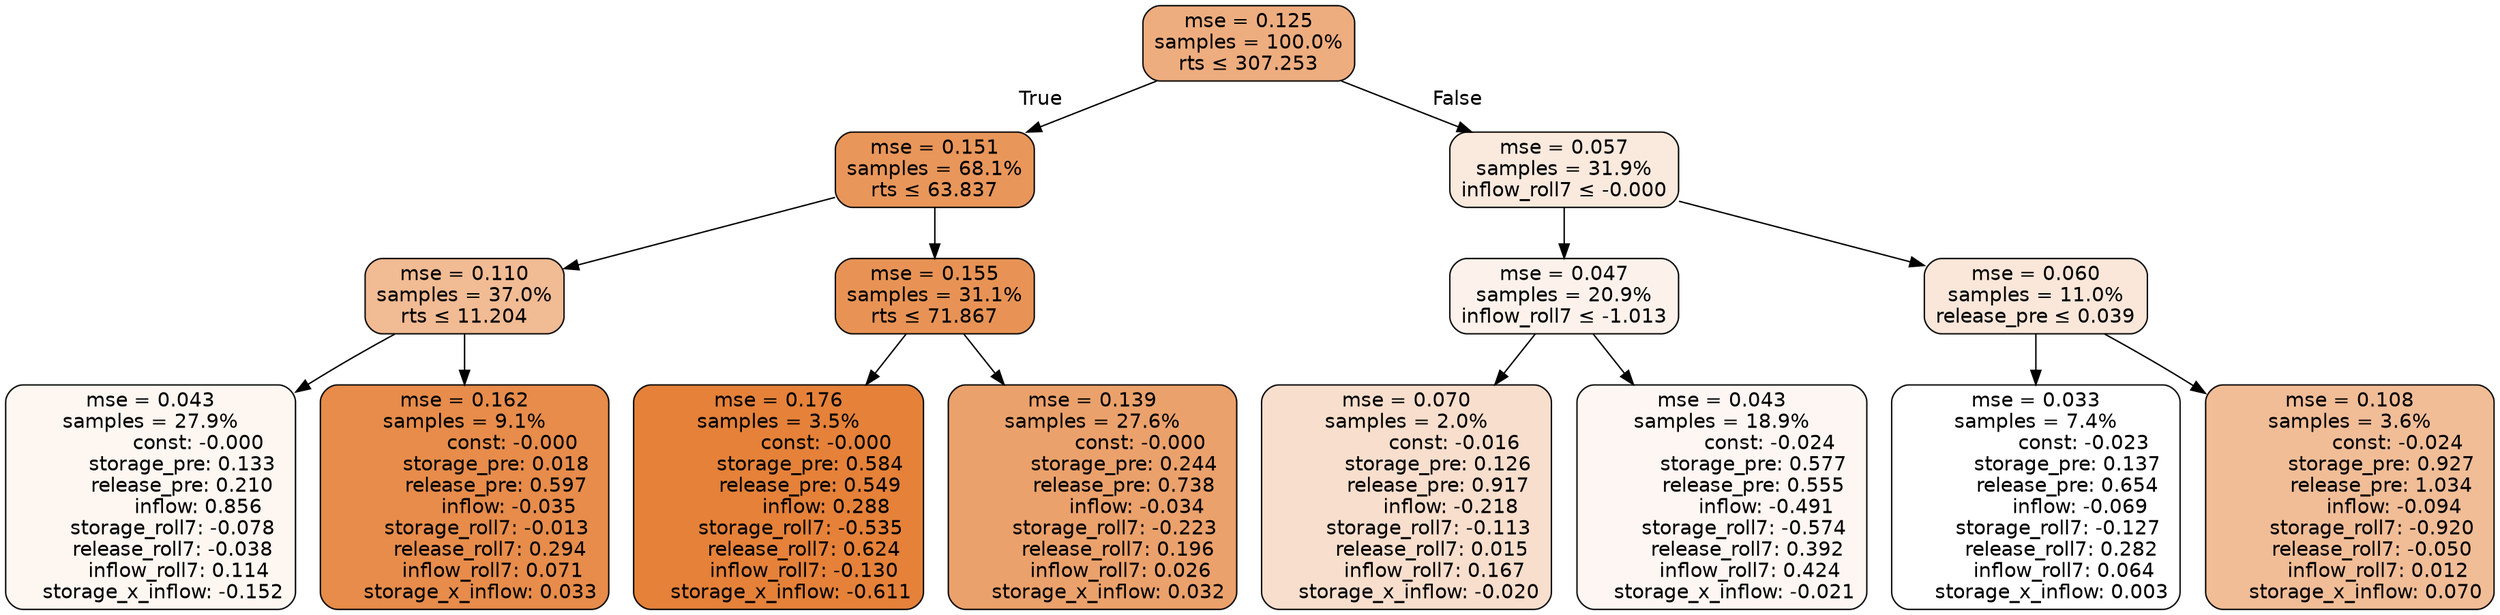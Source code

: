 digraph tree {
bgcolor="transparent"
node [shape=rectangle, style="filled, rounded", color="black", fontname=helvetica] ;
edge [fontname=helvetica] ;
	"0" [label="mse = 0.125
samples = 100.0%
rts &le; 307.253", fillcolor="#eead7f"]
	"1" [label="mse = 0.151
samples = 68.1%
rts &le; 63.837", fillcolor="#e9965b"]
	"2" [label="mse = 0.110
samples = 37.0%
rts &le; 11.204", fillcolor="#f1bb94"]
	"3" [label="mse = 0.043
samples = 27.9%
               const: -0.000
          storage_pre: 0.133
          release_pre: 0.210
               inflow: 0.856
       storage_roll7: -0.078
       release_roll7: -0.038
         inflow_roll7: 0.114
    storage_x_inflow: -0.152", fillcolor="#fdf6f1"]
	"4" [label="mse = 0.162
samples = 9.1%
               const: -0.000
          storage_pre: 0.018
          release_pre: 0.597
              inflow: -0.035
       storage_roll7: -0.013
        release_roll7: 0.294
         inflow_roll7: 0.071
     storage_x_inflow: 0.033", fillcolor="#e78c4b"]
	"5" [label="mse = 0.155
samples = 31.1%
rts &le; 71.867", fillcolor="#e89355"]
	"6" [label="mse = 0.176
samples = 3.5%
               const: -0.000
          storage_pre: 0.584
          release_pre: 0.549
               inflow: 0.288
       storage_roll7: -0.535
        release_roll7: 0.624
        inflow_roll7: -0.130
    storage_x_inflow: -0.611", fillcolor="#e58139"]
	"7" [label="mse = 0.139
samples = 27.6%
               const: -0.000
          storage_pre: 0.244
          release_pre: 0.738
              inflow: -0.034
       storage_roll7: -0.223
        release_roll7: 0.196
         inflow_roll7: 0.026
     storage_x_inflow: 0.032", fillcolor="#eba16b"]
	"8" [label="mse = 0.057
samples = 31.9%
inflow_roll7 &le; -0.000", fillcolor="#fae9dd"]
	"9" [label="mse = 0.047
samples = 20.9%
inflow_roll7 &le; -1.013", fillcolor="#fcf2eb"]
	"10" [label="mse = 0.070
samples = 2.0%
               const: -0.016
          storage_pre: 0.126
          release_pre: 0.917
              inflow: -0.218
       storage_roll7: -0.113
        release_roll7: 0.015
         inflow_roll7: 0.167
    storage_x_inflow: -0.020", fillcolor="#f8decc"]
	"11" [label="mse = 0.043
samples = 18.9%
               const: -0.024
          storage_pre: 0.577
          release_pre: 0.555
              inflow: -0.491
       storage_roll7: -0.574
        release_roll7: 0.392
         inflow_roll7: 0.424
    storage_x_inflow: -0.021", fillcolor="#fdf6f2"]
	"12" [label="mse = 0.060
samples = 11.0%
release_pre &le; 0.039", fillcolor="#fae7d9"]
	"13" [label="mse = 0.033
samples = 7.4%
               const: -0.023
          storage_pre: 0.137
          release_pre: 0.654
              inflow: -0.069
       storage_roll7: -0.127
        release_roll7: 0.282
         inflow_roll7: 0.064
     storage_x_inflow: 0.003", fillcolor="#ffffff"]
	"14" [label="mse = 0.108
samples = 3.6%
               const: -0.024
          storage_pre: 0.927
          release_pre: 1.034
              inflow: -0.094
       storage_roll7: -0.920
       release_roll7: -0.050
         inflow_roll7: 0.012
     storage_x_inflow: 0.070", fillcolor="#f1bd97"]

	"0" -> "1" [labeldistance=2.5, labelangle=45, headlabel="True"]
	"1" -> "2"
	"2" -> "3"
	"2" -> "4"
	"1" -> "5"
	"5" -> "6"
	"5" -> "7"
	"0" -> "8" [labeldistance=2.5, labelangle=-45, headlabel="False"]
	"8" -> "9"
	"9" -> "10"
	"9" -> "11"
	"8" -> "12"
	"12" -> "13"
	"12" -> "14"
}